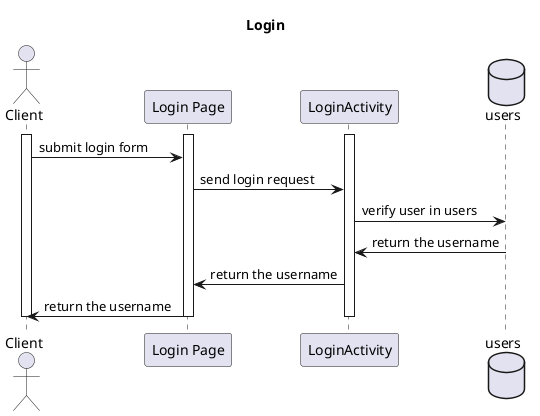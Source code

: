 @startuml
title Login
actor Client

participant "Login Page" as loginPage
activate Client
activate loginPage
activate LoginActivity
database users

Client -> loginPage : submit login form
loginPage -> LoginActivity : send login request
LoginActivity -> users : verify user in users
users -> LoginActivity : return the username
LoginActivity -> loginPage : return the username
loginPage -> Client : return the username
deactivate Client
deactivate loginPage
deactivate LoginActivity
@enduml